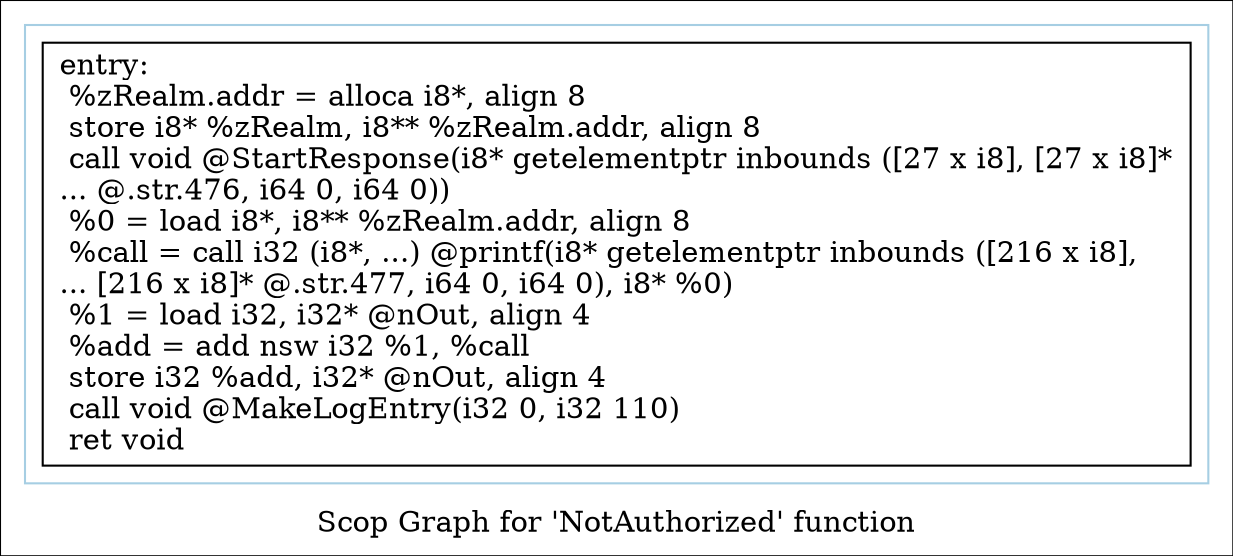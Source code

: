 digraph "Scop Graph for 'NotAuthorized' function" {
	label="Scop Graph for 'NotAuthorized' function";

	Node0x1fdd480 [shape=record,label="{entry:\l  %zRealm.addr = alloca i8*, align 8\l  store i8* %zRealm, i8** %zRealm.addr, align 8\l  call void @StartResponse(i8* getelementptr inbounds ([27 x i8], [27 x i8]*\l... @.str.476, i64 0, i64 0))\l  %0 = load i8*, i8** %zRealm.addr, align 8\l  %call = call i32 (i8*, ...) @printf(i8* getelementptr inbounds ([216 x i8],\l... [216 x i8]* @.str.477, i64 0, i64 0), i8* %0)\l  %1 = load i32, i32* @nOut, align 4\l  %add = add nsw i32 %1, %call\l  store i32 %add, i32* @nOut, align 4\l  call void @MakeLogEntry(i32 0, i32 110)\l  ret void\l}"];
	colorscheme = "paired12"
        subgraph cluster_0x20f2780 {
          label = "";
          style = solid;
          color = 1
          Node0x1fdd480;
        }
}
